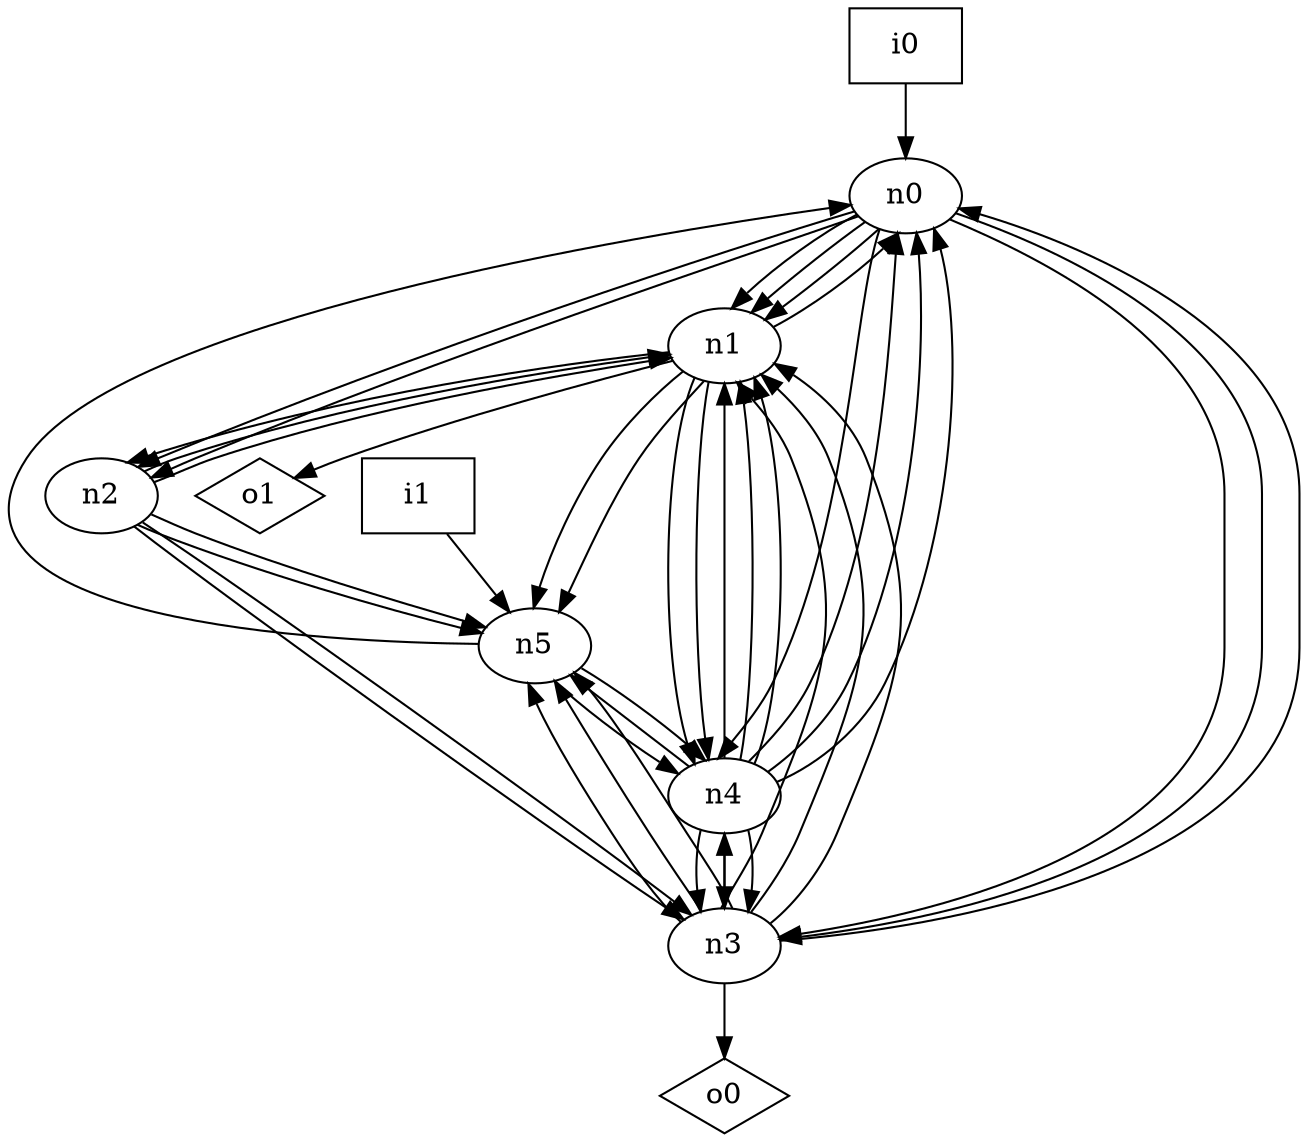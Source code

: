 digraph G {
n0 [label="n0"];
n1 [label="n1"];
n2 [label="n2"];
n3 [label="n3"];
n4 [label="n4"];
n5 [label="n5"];
n6 [label="i0",shape="box"];
n7 [label="i1",shape="box"];
n8 [label="o0",shape="diamond"];
n9 [label="o1",shape="diamond"];
n0 -> n1
n0 -> n1
n0 -> n1
n0 -> n2
n0 -> n2
n0 -> n3
n0 -> n3
n0 -> n4
n1 -> n0
n1 -> n2
n1 -> n4
n1 -> n4
n1 -> n5
n1 -> n5
n1 -> n9
n2 -> n1
n2 -> n1
n2 -> n3
n2 -> n3
n2 -> n5
n2 -> n5
n3 -> n0
n3 -> n1
n3 -> n1
n3 -> n1
n3 -> n4
n3 -> n5
n3 -> n5
n3 -> n5
n3 -> n8
n4 -> n0
n4 -> n0
n4 -> n0
n4 -> n1
n4 -> n1
n4 -> n1
n4 -> n3
n4 -> n3
n4 -> n3
n4 -> n5
n5 -> n0
n5 -> n4
n5 -> n4
n6 -> n0
n7 -> n5
}